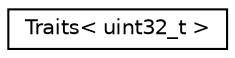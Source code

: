 digraph "Graphical Class Hierarchy"
{
  edge [fontname="Helvetica",fontsize="10",labelfontname="Helvetica",labelfontsize="10"];
  node [fontname="Helvetica",fontsize="10",shape=record];
  rankdir="LR";
  Node0 [label="Traits\< uint32_t \>",height=0.2,width=0.4,color="black", fillcolor="white", style="filled",URL="$structTraits_3_01uint32__t_01_4.html"];
}

